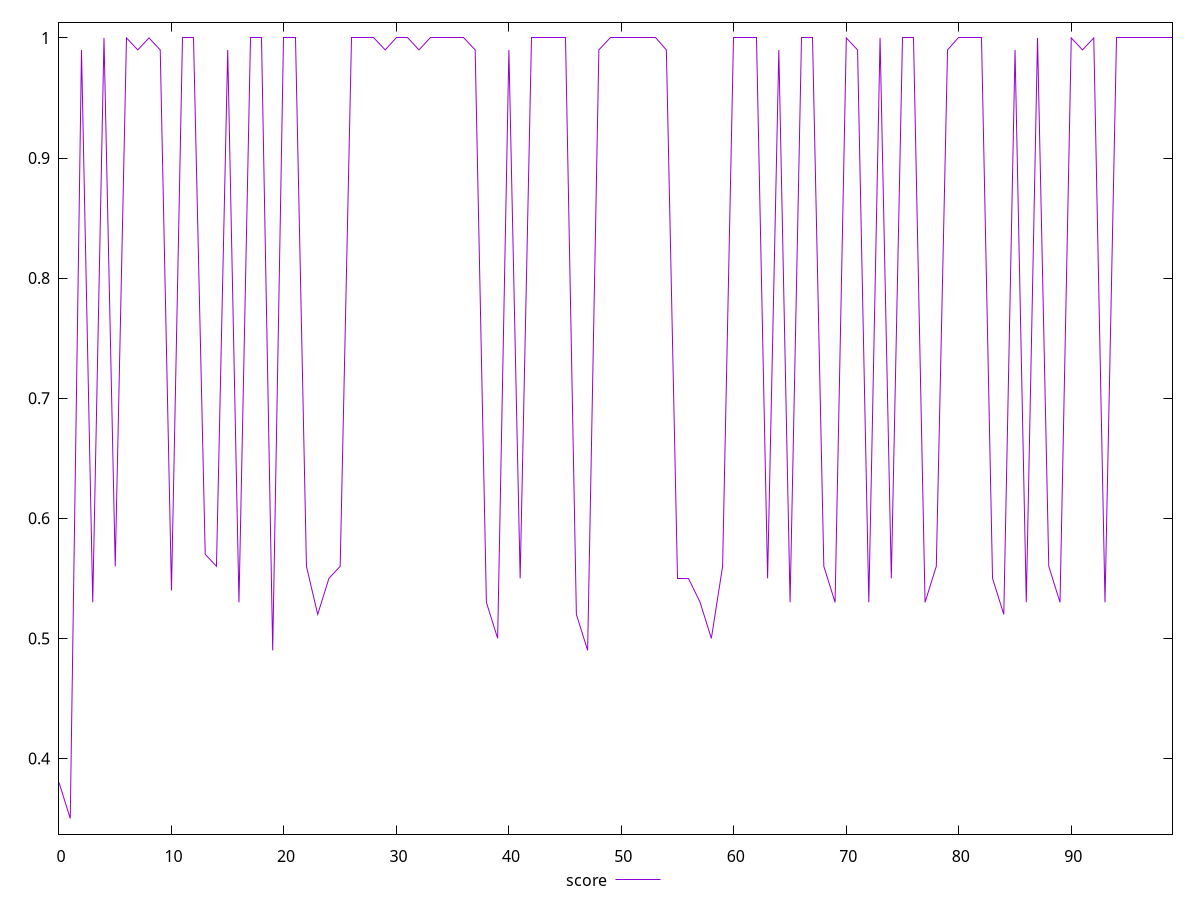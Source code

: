 reset

$score <<EOF
0 0.38
1 0.35
2 0.99
3 0.53
4 1
5 0.56
6 1
7 0.99
8 1
9 0.99
10 0.54
11 1
12 1
13 0.57
14 0.56
15 0.99
16 0.53
17 1
18 1
19 0.49
20 1
21 1
22 0.56
23 0.52
24 0.55
25 0.56
26 1
27 1
28 1
29 0.99
30 1
31 1
32 0.99
33 1
34 1
35 1
36 1
37 0.99
38 0.53
39 0.5
40 0.99
41 0.55
42 1
43 1
44 1
45 1
46 0.52
47 0.49
48 0.99
49 1
50 1
51 1
52 1
53 1
54 0.99
55 0.55
56 0.55
57 0.53
58 0.5
59 0.56
60 1
61 1
62 1
63 0.55
64 0.99
65 0.53
66 1
67 1
68 0.56
69 0.53
70 1
71 0.99
72 0.53
73 1
74 0.55
75 1
76 1
77 0.53
78 0.56
79 0.99
80 1
81 1
82 1
83 0.55
84 0.52
85 0.99
86 0.53
87 1
88 0.56
89 0.53
90 1
91 0.99
92 1
93 0.53
94 1
95 1
96 1
97 1
98 1
99 1
EOF

set key outside below
set xrange [0:99]
set yrange [0.33699999999999997:1.013]
set trange [0.33699999999999997:1.013]
set terminal svg size 640, 500 enhanced background rgb 'white'
set output "report_00017_2021-02-10T15-08-03.406Z/first-cpu-idle/samples/pages+cached+noadtech/score/values.svg"

plot $score title "score" with line

reset
